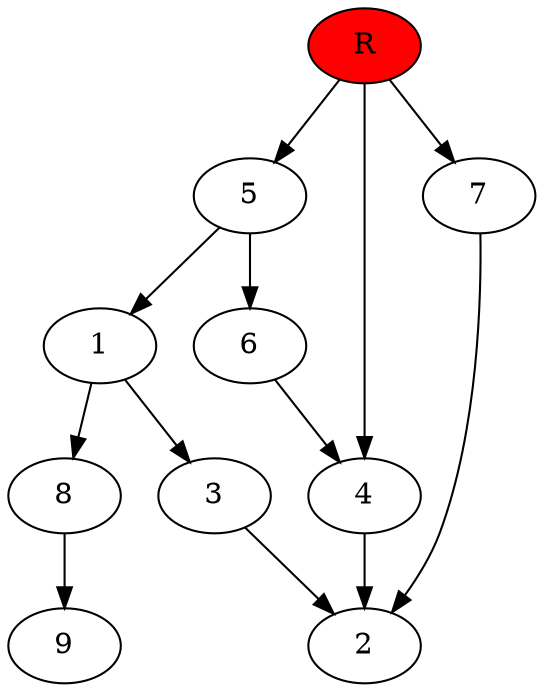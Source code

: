 digraph prb25308 {
	1
	2
	3
	4
	5
	6
	7
	8
	R [fillcolor="#ff0000" style=filled]
	1 -> 3
	1 -> 8
	3 -> 2
	4 -> 2
	5 -> 1
	5 -> 6
	6 -> 4
	7 -> 2
	8 -> 9
	R -> 4
	R -> 5
	R -> 7
}
